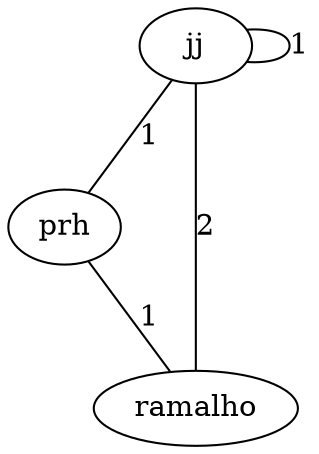strict graph {
                  jj                  --                  jj[label="1",weight="1"];
                  jj                  --                 prh[label="1",weight="1"];
                  jj                  --             ramalho[label="2",weight="2"];
                 prh                  --                  jj[label="1",weight="1"];
                 prh                  --             ramalho[label="1",weight="1"];
             ramalho                  --                  jj[label="2",weight="2"];
             ramalho                  --                 prh[label="1",weight="1"];
}
